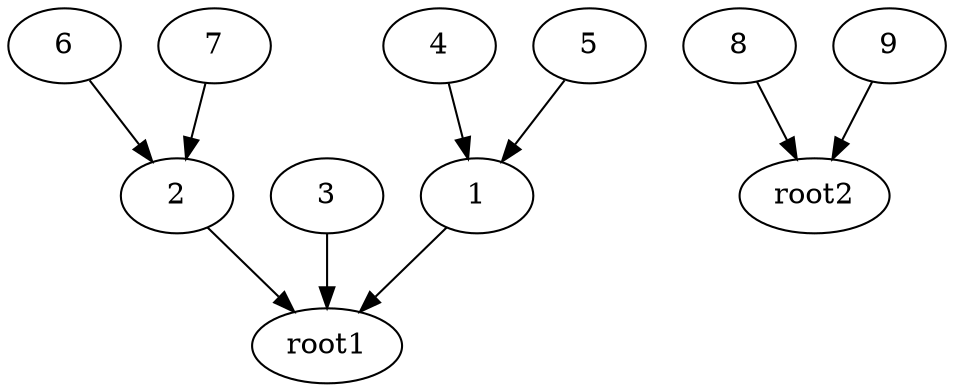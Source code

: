 digraph {
    1 -> root1
    2 -> root1
    3 -> root1
    4 -> 1
    5 -> 1
    6 -> 2
    7 -> 2

    8 -> root2
    9 -> root2
}